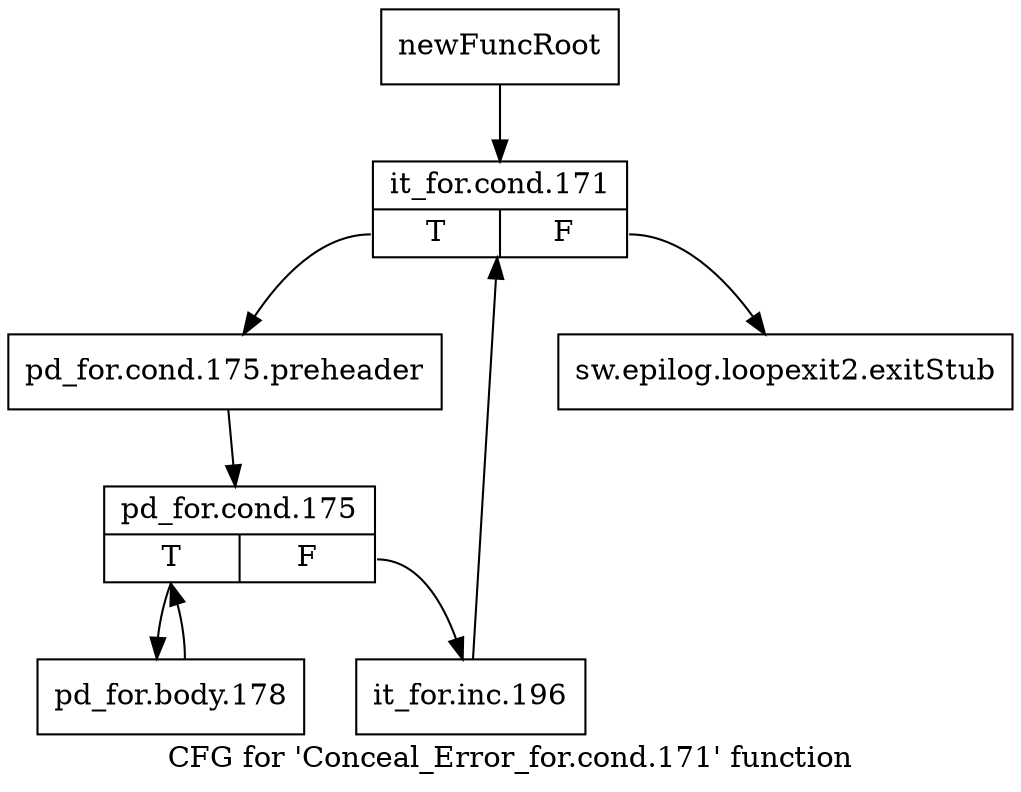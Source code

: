 digraph "CFG for 'Conceal_Error_for.cond.171' function" {
	label="CFG for 'Conceal_Error_for.cond.171' function";

	Node0x23c5840 [shape=record,label="{newFuncRoot}"];
	Node0x23c5840 -> Node0x23c58e0;
	Node0x23c5890 [shape=record,label="{sw.epilog.loopexit2.exitStub}"];
	Node0x23c58e0 [shape=record,label="{it_for.cond.171|{<s0>T|<s1>F}}"];
	Node0x23c58e0:s0 -> Node0x23c5930;
	Node0x23c58e0:s1 -> Node0x23c5890;
	Node0x23c5930 [shape=record,label="{pd_for.cond.175.preheader}"];
	Node0x23c5930 -> Node0x23c5980;
	Node0x23c5980 [shape=record,label="{pd_for.cond.175|{<s0>T|<s1>F}}"];
	Node0x23c5980:s0 -> Node0x23c5a20;
	Node0x23c5980:s1 -> Node0x23c59d0;
	Node0x23c59d0 [shape=record,label="{it_for.inc.196}"];
	Node0x23c59d0 -> Node0x23c58e0;
	Node0x23c5a20 [shape=record,label="{pd_for.body.178}"];
	Node0x23c5a20 -> Node0x23c5980;
}
